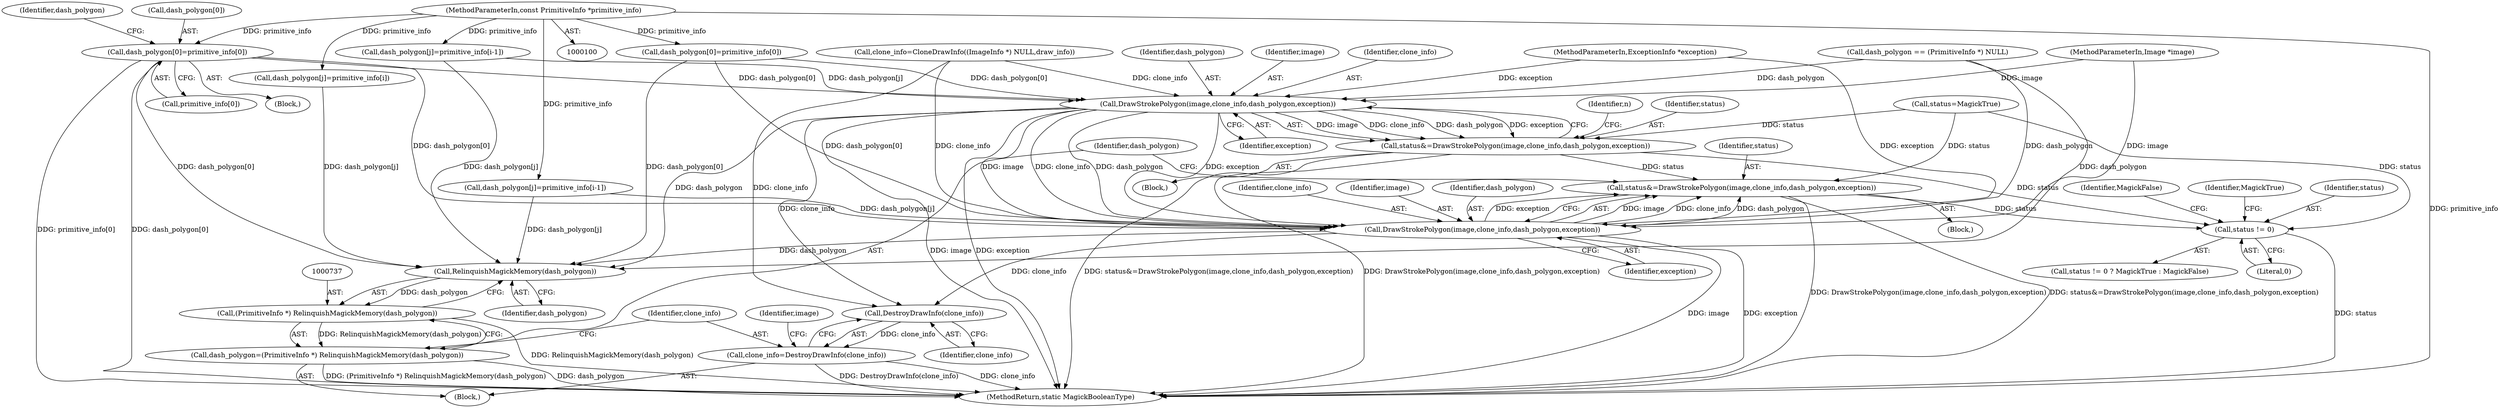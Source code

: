 digraph "0_ImageMagick_726812fa2fa7ce16bcf58f6e115f65427a1c0950_0@array" {
"1000438" [label="(Call,dash_polygon[0]=primitive_info[0])"];
"1000102" [label="(MethodParameterIn,const PrimitiveInfo *primitive_info)"];
"1000597" [label="(Call,DrawStrokePolygon(image,clone_info,dash_polygon,exception))"];
"1000595" [label="(Call,status&=DrawStrokePolygon(image,clone_info,dash_polygon,exception))"];
"1000727" [label="(Call,status&=DrawStrokePolygon(image,clone_info,dash_polygon,exception))"];
"1000758" [label="(Call,status != 0)"];
"1000729" [label="(Call,DrawStrokePolygon(image,clone_info,dash_polygon,exception))"];
"1000738" [label="(Call,RelinquishMagickMemory(dash_polygon))"];
"1000736" [label="(Call,(PrimitiveInfo *) RelinquishMagickMemory(dash_polygon))"];
"1000734" [label="(Call,dash_polygon=(PrimitiveInfo *) RelinquishMagickMemory(dash_polygon))"];
"1000742" [label="(Call,DestroyDrawInfo(clone_info))"];
"1000740" [label="(Call,clone_info=DestroyDrawInfo(clone_info))"];
"1000597" [label="(Call,DrawStrokePolygon(image,clone_info,dash_polygon,exception))"];
"1000600" [label="(Identifier,dash_polygon)"];
"1000449" [label="(Identifier,dash_polygon)"];
"1000511" [label="(Call,dash_polygon[j]=primitive_info[i-1])"];
"1000596" [label="(Identifier,status)"];
"1000738" [label="(Call,RelinquishMagickMemory(dash_polygon))"];
"1000760" [label="(Literal,0)"];
"1000439" [label="(Call,dash_polygon[0])"];
"1000728" [label="(Identifier,status)"];
"1000758" [label="(Call,status != 0)"];
"1000437" [label="(Block,)"];
"1000191" [label="(Call,dash_polygon[0]=primitive_info[0])"];
"1000740" [label="(Call,clone_info=DestroyDrawInfo(clone_info))"];
"1000729" [label="(Call,DrawStrokePolygon(image,clone_info,dash_polygon,exception))"];
"1000601" [label="(Identifier,exception)"];
"1000103" [label="(MethodParameterIn,Image *image)"];
"1000438" [label="(Call,dash_polygon[0]=primitive_info[0])"];
"1000172" [label="(Call,dash_polygon == (PrimitiveInfo *) NULL)"];
"1000743" [label="(Identifier,clone_info)"];
"1000102" [label="(MethodParameterIn,const PrimitiveInfo *primitive_info)"];
"1000179" [label="(Call,clone_info=CloneDrawInfo((ImageInfo *) NULL,draw_info))"];
"1000762" [label="(Identifier,MagickFalse)"];
"1000442" [label="(Call,primitive_info[0])"];
"1000735" [label="(Identifier,dash_polygon)"];
"1000742" [label="(Call,DestroyDrawInfo(clone_info))"];
"1000739" [label="(Identifier,dash_polygon)"];
"1000741" [label="(Identifier,clone_info)"];
"1000731" [label="(Identifier,clone_info)"];
"1000674" [label="(Block,)"];
"1000309" [label="(Call,status=MagickTrue)"];
"1000761" [label="(Identifier,MagickTrue)"];
"1000757" [label="(Call,status != 0 ? MagickTrue : MagickFalse)"];
"1000759" [label="(Identifier,status)"];
"1000598" [label="(Identifier,image)"];
"1000733" [label="(Identifier,exception)"];
"1000603" [label="(Identifier,n)"];
"1000644" [label="(Call,dash_polygon[j]=primitive_info[i])"];
"1000727" [label="(Call,status&=DrawStrokePolygon(image,clone_info,dash_polygon,exception))"];
"1000599" [label="(Identifier,clone_info)"];
"1000105" [label="(Block,)"];
"1000730" [label="(Identifier,image)"];
"1000732" [label="(Identifier,dash_polygon)"];
"1000595" [label="(Call,status&=DrawStrokePolygon(image,clone_info,dash_polygon,exception))"];
"1000734" [label="(Call,dash_polygon=(PrimitiveInfo *) RelinquishMagickMemory(dash_polygon))"];
"1000104" [label="(MethodParameterIn,ExceptionInfo *exception)"];
"1000736" [label="(Call,(PrimitiveInfo *) RelinquishMagickMemory(dash_polygon))"];
"1000763" [label="(MethodReturn,static MagickBooleanType)"];
"1000747" [label="(Identifier,image)"];
"1000675" [label="(Call,dash_polygon[j]=primitive_info[i-1])"];
"1000499" [label="(Block,)"];
"1000438" -> "1000437"  [label="AST: "];
"1000438" -> "1000442"  [label="CFG: "];
"1000439" -> "1000438"  [label="AST: "];
"1000442" -> "1000438"  [label="AST: "];
"1000449" -> "1000438"  [label="CFG: "];
"1000438" -> "1000763"  [label="DDG: primitive_info[0]"];
"1000438" -> "1000763"  [label="DDG: dash_polygon[0]"];
"1000102" -> "1000438"  [label="DDG: primitive_info"];
"1000438" -> "1000597"  [label="DDG: dash_polygon[0]"];
"1000438" -> "1000729"  [label="DDG: dash_polygon[0]"];
"1000438" -> "1000738"  [label="DDG: dash_polygon[0]"];
"1000102" -> "1000100"  [label="AST: "];
"1000102" -> "1000763"  [label="DDG: primitive_info"];
"1000102" -> "1000191"  [label="DDG: primitive_info"];
"1000102" -> "1000511"  [label="DDG: primitive_info"];
"1000102" -> "1000644"  [label="DDG: primitive_info"];
"1000102" -> "1000675"  [label="DDG: primitive_info"];
"1000597" -> "1000595"  [label="AST: "];
"1000597" -> "1000601"  [label="CFG: "];
"1000598" -> "1000597"  [label="AST: "];
"1000599" -> "1000597"  [label="AST: "];
"1000600" -> "1000597"  [label="AST: "];
"1000601" -> "1000597"  [label="AST: "];
"1000595" -> "1000597"  [label="CFG: "];
"1000597" -> "1000763"  [label="DDG: image"];
"1000597" -> "1000763"  [label="DDG: exception"];
"1000597" -> "1000595"  [label="DDG: image"];
"1000597" -> "1000595"  [label="DDG: clone_info"];
"1000597" -> "1000595"  [label="DDG: dash_polygon"];
"1000597" -> "1000595"  [label="DDG: exception"];
"1000103" -> "1000597"  [label="DDG: image"];
"1000179" -> "1000597"  [label="DDG: clone_info"];
"1000172" -> "1000597"  [label="DDG: dash_polygon"];
"1000511" -> "1000597"  [label="DDG: dash_polygon[j]"];
"1000191" -> "1000597"  [label="DDG: dash_polygon[0]"];
"1000104" -> "1000597"  [label="DDG: exception"];
"1000597" -> "1000729"  [label="DDG: image"];
"1000597" -> "1000729"  [label="DDG: clone_info"];
"1000597" -> "1000729"  [label="DDG: dash_polygon"];
"1000597" -> "1000729"  [label="DDG: exception"];
"1000597" -> "1000738"  [label="DDG: dash_polygon"];
"1000597" -> "1000742"  [label="DDG: clone_info"];
"1000595" -> "1000499"  [label="AST: "];
"1000596" -> "1000595"  [label="AST: "];
"1000603" -> "1000595"  [label="CFG: "];
"1000595" -> "1000763"  [label="DDG: status&=DrawStrokePolygon(image,clone_info,dash_polygon,exception)"];
"1000595" -> "1000763"  [label="DDG: DrawStrokePolygon(image,clone_info,dash_polygon,exception)"];
"1000309" -> "1000595"  [label="DDG: status"];
"1000595" -> "1000727"  [label="DDG: status"];
"1000595" -> "1000758"  [label="DDG: status"];
"1000727" -> "1000674"  [label="AST: "];
"1000727" -> "1000729"  [label="CFG: "];
"1000728" -> "1000727"  [label="AST: "];
"1000729" -> "1000727"  [label="AST: "];
"1000735" -> "1000727"  [label="CFG: "];
"1000727" -> "1000763"  [label="DDG: DrawStrokePolygon(image,clone_info,dash_polygon,exception)"];
"1000727" -> "1000763"  [label="DDG: status&=DrawStrokePolygon(image,clone_info,dash_polygon,exception)"];
"1000309" -> "1000727"  [label="DDG: status"];
"1000729" -> "1000727"  [label="DDG: image"];
"1000729" -> "1000727"  [label="DDG: clone_info"];
"1000729" -> "1000727"  [label="DDG: dash_polygon"];
"1000729" -> "1000727"  [label="DDG: exception"];
"1000727" -> "1000758"  [label="DDG: status"];
"1000758" -> "1000757"  [label="AST: "];
"1000758" -> "1000760"  [label="CFG: "];
"1000759" -> "1000758"  [label="AST: "];
"1000760" -> "1000758"  [label="AST: "];
"1000761" -> "1000758"  [label="CFG: "];
"1000762" -> "1000758"  [label="CFG: "];
"1000758" -> "1000763"  [label="DDG: status"];
"1000309" -> "1000758"  [label="DDG: status"];
"1000729" -> "1000733"  [label="CFG: "];
"1000730" -> "1000729"  [label="AST: "];
"1000731" -> "1000729"  [label="AST: "];
"1000732" -> "1000729"  [label="AST: "];
"1000733" -> "1000729"  [label="AST: "];
"1000729" -> "1000763"  [label="DDG: image"];
"1000729" -> "1000763"  [label="DDG: exception"];
"1000103" -> "1000729"  [label="DDG: image"];
"1000179" -> "1000729"  [label="DDG: clone_info"];
"1000675" -> "1000729"  [label="DDG: dash_polygon[j]"];
"1000172" -> "1000729"  [label="DDG: dash_polygon"];
"1000191" -> "1000729"  [label="DDG: dash_polygon[0]"];
"1000104" -> "1000729"  [label="DDG: exception"];
"1000729" -> "1000738"  [label="DDG: dash_polygon"];
"1000729" -> "1000742"  [label="DDG: clone_info"];
"1000738" -> "1000736"  [label="AST: "];
"1000738" -> "1000739"  [label="CFG: "];
"1000739" -> "1000738"  [label="AST: "];
"1000736" -> "1000738"  [label="CFG: "];
"1000738" -> "1000736"  [label="DDG: dash_polygon"];
"1000675" -> "1000738"  [label="DDG: dash_polygon[j]"];
"1000172" -> "1000738"  [label="DDG: dash_polygon"];
"1000511" -> "1000738"  [label="DDG: dash_polygon[j]"];
"1000644" -> "1000738"  [label="DDG: dash_polygon[j]"];
"1000191" -> "1000738"  [label="DDG: dash_polygon[0]"];
"1000736" -> "1000734"  [label="AST: "];
"1000737" -> "1000736"  [label="AST: "];
"1000734" -> "1000736"  [label="CFG: "];
"1000736" -> "1000763"  [label="DDG: RelinquishMagickMemory(dash_polygon)"];
"1000736" -> "1000734"  [label="DDG: RelinquishMagickMemory(dash_polygon)"];
"1000734" -> "1000105"  [label="AST: "];
"1000735" -> "1000734"  [label="AST: "];
"1000741" -> "1000734"  [label="CFG: "];
"1000734" -> "1000763"  [label="DDG: dash_polygon"];
"1000734" -> "1000763"  [label="DDG: (PrimitiveInfo *) RelinquishMagickMemory(dash_polygon)"];
"1000742" -> "1000740"  [label="AST: "];
"1000742" -> "1000743"  [label="CFG: "];
"1000743" -> "1000742"  [label="AST: "];
"1000740" -> "1000742"  [label="CFG: "];
"1000742" -> "1000740"  [label="DDG: clone_info"];
"1000179" -> "1000742"  [label="DDG: clone_info"];
"1000740" -> "1000105"  [label="AST: "];
"1000741" -> "1000740"  [label="AST: "];
"1000747" -> "1000740"  [label="CFG: "];
"1000740" -> "1000763"  [label="DDG: DestroyDrawInfo(clone_info)"];
"1000740" -> "1000763"  [label="DDG: clone_info"];
}
